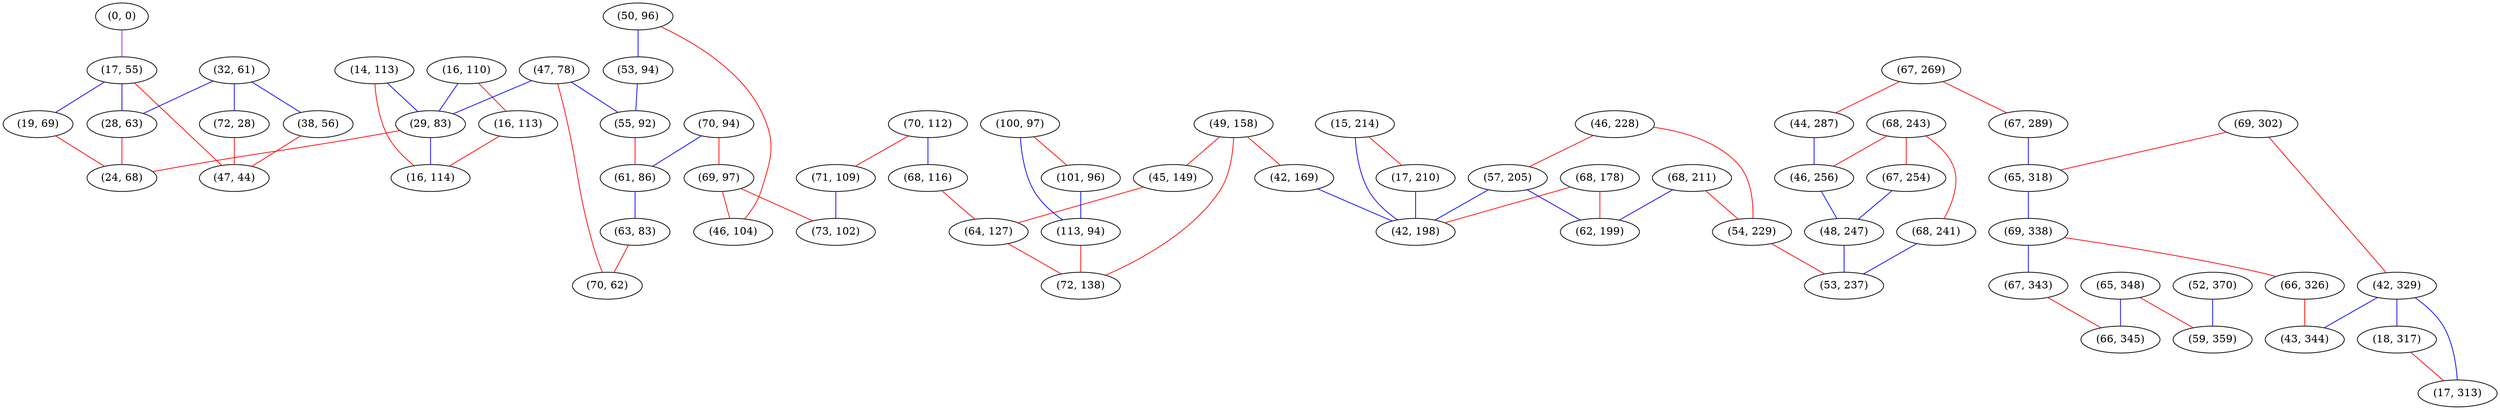 graph "" {
"(50, 96)";
"(15, 214)";
"(68, 243)";
"(67, 269)";
"(46, 228)";
"(67, 289)";
"(49, 158)";
"(69, 302)";
"(0, 0)";
"(67, 254)";
"(17, 55)";
"(100, 97)";
"(52, 370)";
"(65, 318)";
"(42, 329)";
"(17, 210)";
"(70, 112)";
"(14, 113)";
"(68, 211)";
"(68, 178)";
"(69, 338)";
"(54, 229)";
"(19, 69)";
"(53, 94)";
"(44, 287)";
"(46, 256)";
"(65, 348)";
"(67, 343)";
"(16, 110)";
"(47, 78)";
"(68, 116)";
"(45, 149)";
"(42, 169)";
"(16, 113)";
"(32, 61)";
"(66, 326)";
"(101, 96)";
"(29, 83)";
"(55, 92)";
"(113, 94)";
"(71, 109)";
"(68, 241)";
"(28, 63)";
"(48, 247)";
"(24, 68)";
"(57, 205)";
"(18, 317)";
"(38, 56)";
"(64, 127)";
"(72, 28)";
"(70, 94)";
"(62, 199)";
"(16, 114)";
"(47, 44)";
"(61, 86)";
"(63, 83)";
"(42, 198)";
"(72, 138)";
"(70, 62)";
"(59, 359)";
"(53, 237)";
"(17, 313)";
"(66, 345)";
"(43, 344)";
"(69, 97)";
"(73, 102)";
"(46, 104)";
"(50, 96)" -- "(53, 94)"  [color=blue, key=0, weight=3];
"(50, 96)" -- "(46, 104)"  [color=red, key=0, weight=1];
"(15, 214)" -- "(17, 210)"  [color=red, key=0, weight=1];
"(15, 214)" -- "(42, 198)"  [color=blue, key=0, weight=3];
"(68, 243)" -- "(68, 241)"  [color=red, key=0, weight=1];
"(68, 243)" -- "(46, 256)"  [color=red, key=0, weight=1];
"(68, 243)" -- "(67, 254)"  [color=red, key=0, weight=1];
"(67, 269)" -- "(44, 287)"  [color=red, key=0, weight=1];
"(67, 269)" -- "(67, 289)"  [color=red, key=0, weight=1];
"(46, 228)" -- "(57, 205)"  [color=red, key=0, weight=1];
"(46, 228)" -- "(54, 229)"  [color=red, key=0, weight=1];
"(67, 289)" -- "(65, 318)"  [color=blue, key=0, weight=3];
"(49, 158)" -- "(72, 138)"  [color=red, key=0, weight=1];
"(49, 158)" -- "(42, 169)"  [color=red, key=0, weight=1];
"(49, 158)" -- "(45, 149)"  [color=red, key=0, weight=1];
"(69, 302)" -- "(65, 318)"  [color=red, key=0, weight=1];
"(69, 302)" -- "(42, 329)"  [color=red, key=0, weight=1];
"(0, 0)" -- "(17, 55)"  [color=purple, key=0, weight=4];
"(67, 254)" -- "(48, 247)"  [color=blue, key=0, weight=3];
"(17, 55)" -- "(47, 44)"  [color=red, key=0, weight=1];
"(17, 55)" -- "(28, 63)"  [color=blue, key=0, weight=3];
"(17, 55)" -- "(19, 69)"  [color=blue, key=0, weight=3];
"(100, 97)" -- "(113, 94)"  [color=blue, key=0, weight=3];
"(100, 97)" -- "(101, 96)"  [color=red, key=0, weight=1];
"(52, 370)" -- "(59, 359)"  [color=blue, key=0, weight=3];
"(65, 318)" -- "(69, 338)"  [color=blue, key=0, weight=3];
"(42, 329)" -- "(43, 344)"  [color=blue, key=0, weight=3];
"(42, 329)" -- "(18, 317)"  [color=blue, key=0, weight=3];
"(42, 329)" -- "(17, 313)"  [color=blue, key=0, weight=3];
"(17, 210)" -- "(42, 198)"  [color=blue, key=0, weight=3];
"(70, 112)" -- "(71, 109)"  [color=red, key=0, weight=1];
"(70, 112)" -- "(68, 116)"  [color=blue, key=0, weight=3];
"(14, 113)" -- "(16, 114)"  [color=red, key=0, weight=1];
"(14, 113)" -- "(29, 83)"  [color=blue, key=0, weight=3];
"(68, 211)" -- "(62, 199)"  [color=blue, key=0, weight=3];
"(68, 211)" -- "(54, 229)"  [color=red, key=0, weight=1];
"(68, 178)" -- "(42, 198)"  [color=red, key=0, weight=1];
"(68, 178)" -- "(62, 199)"  [color=red, key=0, weight=1];
"(69, 338)" -- "(67, 343)"  [color=blue, key=0, weight=3];
"(69, 338)" -- "(66, 326)"  [color=red, key=0, weight=1];
"(54, 229)" -- "(53, 237)"  [color=red, key=0, weight=1];
"(19, 69)" -- "(24, 68)"  [color=red, key=0, weight=1];
"(53, 94)" -- "(55, 92)"  [color=blue, key=0, weight=3];
"(44, 287)" -- "(46, 256)"  [color=blue, key=0, weight=3];
"(46, 256)" -- "(48, 247)"  [color=blue, key=0, weight=3];
"(65, 348)" -- "(59, 359)"  [color=red, key=0, weight=1];
"(65, 348)" -- "(66, 345)"  [color=blue, key=0, weight=3];
"(67, 343)" -- "(66, 345)"  [color=red, key=0, weight=1];
"(16, 110)" -- "(16, 113)"  [color=red, key=0, weight=1];
"(16, 110)" -- "(29, 83)"  [color=blue, key=0, weight=3];
"(47, 78)" -- "(55, 92)"  [color=blue, key=0, weight=3];
"(47, 78)" -- "(29, 83)"  [color=blue, key=0, weight=3];
"(47, 78)" -- "(70, 62)"  [color=red, key=0, weight=1];
"(68, 116)" -- "(64, 127)"  [color=red, key=0, weight=1];
"(45, 149)" -- "(64, 127)"  [color=red, key=0, weight=1];
"(42, 169)" -- "(42, 198)"  [color=blue, key=0, weight=3];
"(16, 113)" -- "(16, 114)"  [color=red, key=0, weight=1];
"(32, 61)" -- "(28, 63)"  [color=blue, key=0, weight=3];
"(32, 61)" -- "(38, 56)"  [color=blue, key=0, weight=3];
"(32, 61)" -- "(72, 28)"  [color=blue, key=0, weight=3];
"(66, 326)" -- "(43, 344)"  [color=red, key=0, weight=1];
"(101, 96)" -- "(113, 94)"  [color=blue, key=0, weight=3];
"(29, 83)" -- "(16, 114)"  [color=blue, key=0, weight=3];
"(29, 83)" -- "(24, 68)"  [color=red, key=0, weight=1];
"(55, 92)" -- "(61, 86)"  [color=red, key=0, weight=1];
"(113, 94)" -- "(72, 138)"  [color=red, key=0, weight=1];
"(71, 109)" -- "(73, 102)"  [color=blue, key=0, weight=3];
"(68, 241)" -- "(53, 237)"  [color=blue, key=0, weight=3];
"(28, 63)" -- "(24, 68)"  [color=red, key=0, weight=1];
"(48, 247)" -- "(53, 237)"  [color=blue, key=0, weight=3];
"(57, 205)" -- "(42, 198)"  [color=blue, key=0, weight=3];
"(57, 205)" -- "(62, 199)"  [color=blue, key=0, weight=3];
"(18, 317)" -- "(17, 313)"  [color=red, key=0, weight=1];
"(38, 56)" -- "(47, 44)"  [color=red, key=0, weight=1];
"(64, 127)" -- "(72, 138)"  [color=red, key=0, weight=1];
"(72, 28)" -- "(47, 44)"  [color=red, key=0, weight=1];
"(70, 94)" -- "(61, 86)"  [color=blue, key=0, weight=3];
"(70, 94)" -- "(69, 97)"  [color=red, key=0, weight=1];
"(61, 86)" -- "(63, 83)"  [color=blue, key=0, weight=3];
"(63, 83)" -- "(70, 62)"  [color=red, key=0, weight=1];
"(69, 97)" -- "(73, 102)"  [color=red, key=0, weight=1];
"(69, 97)" -- "(46, 104)"  [color=red, key=0, weight=1];
}
